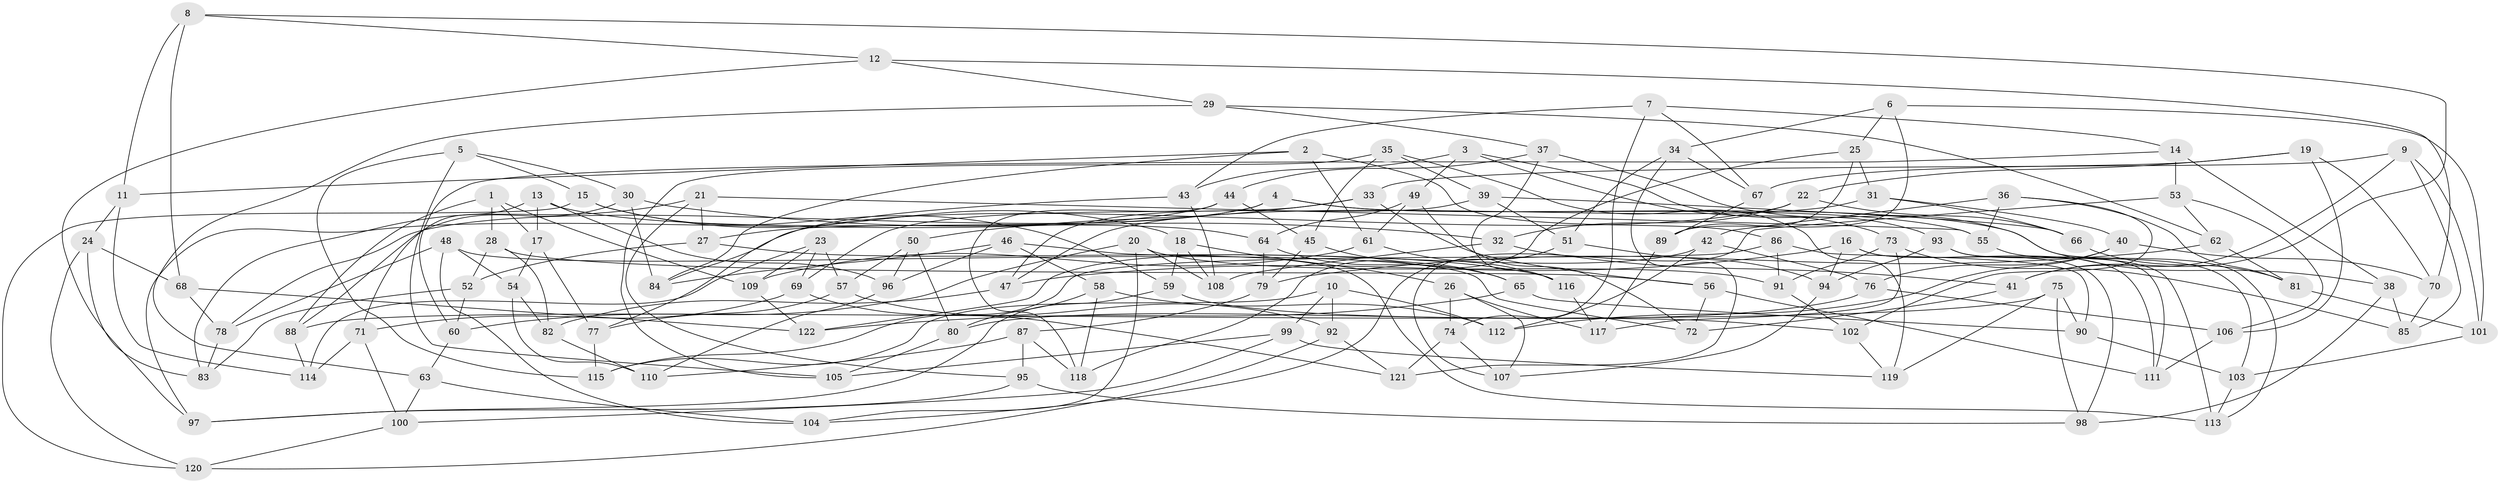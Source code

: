 // coarse degree distribution, {4: 0.5647058823529412, 6: 0.4117647058823529, 5: 0.023529411764705882}
// Generated by graph-tools (version 1.1) at 2025/52/02/27/25 19:52:30]
// undirected, 122 vertices, 244 edges
graph export_dot {
graph [start="1"]
  node [color=gray90,style=filled];
  1;
  2;
  3;
  4;
  5;
  6;
  7;
  8;
  9;
  10;
  11;
  12;
  13;
  14;
  15;
  16;
  17;
  18;
  19;
  20;
  21;
  22;
  23;
  24;
  25;
  26;
  27;
  28;
  29;
  30;
  31;
  32;
  33;
  34;
  35;
  36;
  37;
  38;
  39;
  40;
  41;
  42;
  43;
  44;
  45;
  46;
  47;
  48;
  49;
  50;
  51;
  52;
  53;
  54;
  55;
  56;
  57;
  58;
  59;
  60;
  61;
  62;
  63;
  64;
  65;
  66;
  67;
  68;
  69;
  70;
  71;
  72;
  73;
  74;
  75;
  76;
  77;
  78;
  79;
  80;
  81;
  82;
  83;
  84;
  85;
  86;
  87;
  88;
  89;
  90;
  91;
  92;
  93;
  94;
  95;
  96;
  97;
  98;
  99;
  100;
  101;
  102;
  103;
  104;
  105;
  106;
  107;
  108;
  109;
  110;
  111;
  112;
  113;
  114;
  115;
  116;
  117;
  118;
  119;
  120;
  121;
  122;
  1 -- 109;
  1 -- 88;
  1 -- 28;
  1 -- 17;
  2 -- 84;
  2 -- 61;
  2 -- 86;
  2 -- 11;
  3 -- 43;
  3 -- 49;
  3 -- 93;
  3 -- 73;
  4 -- 55;
  4 -- 38;
  4 -- 27;
  4 -- 78;
  5 -- 15;
  5 -- 105;
  5 -- 30;
  5 -- 115;
  6 -- 89;
  6 -- 34;
  6 -- 25;
  6 -- 101;
  7 -- 74;
  7 -- 67;
  7 -- 43;
  7 -- 14;
  8 -- 11;
  8 -- 12;
  8 -- 41;
  8 -- 68;
  9 -- 41;
  9 -- 33;
  9 -- 85;
  9 -- 101;
  10 -- 115;
  10 -- 99;
  10 -- 92;
  10 -- 112;
  11 -- 24;
  11 -- 114;
  12 -- 70;
  12 -- 97;
  12 -- 29;
  13 -- 17;
  13 -- 71;
  13 -- 64;
  13 -- 96;
  14 -- 60;
  14 -- 38;
  14 -- 53;
  15 -- 18;
  15 -- 120;
  15 -- 59;
  16 -- 94;
  16 -- 47;
  16 -- 111;
  16 -- 98;
  17 -- 54;
  17 -- 77;
  18 -- 26;
  18 -- 108;
  18 -- 59;
  19 -- 106;
  19 -- 67;
  19 -- 70;
  19 -- 22;
  20 -- 104;
  20 -- 91;
  20 -- 60;
  20 -- 108;
  21 -- 27;
  21 -- 95;
  21 -- 55;
  21 -- 83;
  22 -- 66;
  22 -- 32;
  22 -- 84;
  23 -- 114;
  23 -- 69;
  23 -- 57;
  23 -- 109;
  24 -- 83;
  24 -- 120;
  24 -- 68;
  25 -- 118;
  25 -- 31;
  25 -- 89;
  26 -- 117;
  26 -- 107;
  26 -- 74;
  27 -- 116;
  27 -- 52;
  28 -- 82;
  28 -- 52;
  28 -- 56;
  29 -- 63;
  29 -- 62;
  29 -- 37;
  30 -- 84;
  30 -- 32;
  30 -- 88;
  31 -- 40;
  31 -- 47;
  31 -- 66;
  32 -- 108;
  32 -- 41;
  33 -- 50;
  33 -- 56;
  33 -- 69;
  34 -- 121;
  34 -- 67;
  34 -- 51;
  35 -- 39;
  35 -- 45;
  35 -- 119;
  35 -- 105;
  36 -- 81;
  36 -- 102;
  36 -- 55;
  36 -- 42;
  37 -- 113;
  37 -- 44;
  37 -- 116;
  38 -- 85;
  38 -- 98;
  39 -- 47;
  39 -- 66;
  39 -- 51;
  40 -- 70;
  40 -- 76;
  40 -- 112;
  41 -- 72;
  42 -- 112;
  42 -- 122;
  42 -- 76;
  43 -- 108;
  43 -- 77;
  44 -- 118;
  44 -- 97;
  44 -- 45;
  45 -- 79;
  45 -- 65;
  46 -- 58;
  46 -- 96;
  46 -- 84;
  46 -- 113;
  47 -- 82;
  48 -- 72;
  48 -- 104;
  48 -- 54;
  48 -- 78;
  49 -- 61;
  49 -- 64;
  49 -- 72;
  50 -- 80;
  50 -- 96;
  50 -- 57;
  51 -- 104;
  51 -- 94;
  52 -- 83;
  52 -- 60;
  53 -- 62;
  53 -- 106;
  53 -- 107;
  54 -- 110;
  54 -- 82;
  55 -- 103;
  56 -- 111;
  56 -- 72;
  57 -- 92;
  57 -- 77;
  58 -- 118;
  58 -- 112;
  58 -- 80;
  59 -- 97;
  59 -- 102;
  60 -- 63;
  61 -- 116;
  61 -- 109;
  62 -- 79;
  62 -- 81;
  63 -- 104;
  63 -- 100;
  64 -- 79;
  64 -- 65;
  65 -- 122;
  65 -- 90;
  66 -- 81;
  67 -- 89;
  68 -- 78;
  68 -- 122;
  69 -- 71;
  69 -- 121;
  70 -- 85;
  71 -- 114;
  71 -- 100;
  73 -- 117;
  73 -- 91;
  73 -- 85;
  74 -- 107;
  74 -- 121;
  75 -- 90;
  75 -- 88;
  75 -- 119;
  75 -- 98;
  76 -- 106;
  76 -- 80;
  77 -- 115;
  78 -- 83;
  79 -- 87;
  80 -- 105;
  81 -- 101;
  82 -- 110;
  86 -- 115;
  86 -- 90;
  86 -- 91;
  87 -- 118;
  87 -- 95;
  87 -- 110;
  88 -- 114;
  89 -- 117;
  90 -- 103;
  91 -- 102;
  92 -- 120;
  92 -- 121;
  93 -- 113;
  93 -- 94;
  93 -- 111;
  94 -- 107;
  95 -- 98;
  95 -- 97;
  96 -- 110;
  99 -- 119;
  99 -- 100;
  99 -- 105;
  100 -- 120;
  101 -- 103;
  102 -- 119;
  103 -- 113;
  106 -- 111;
  109 -- 122;
  116 -- 117;
}
